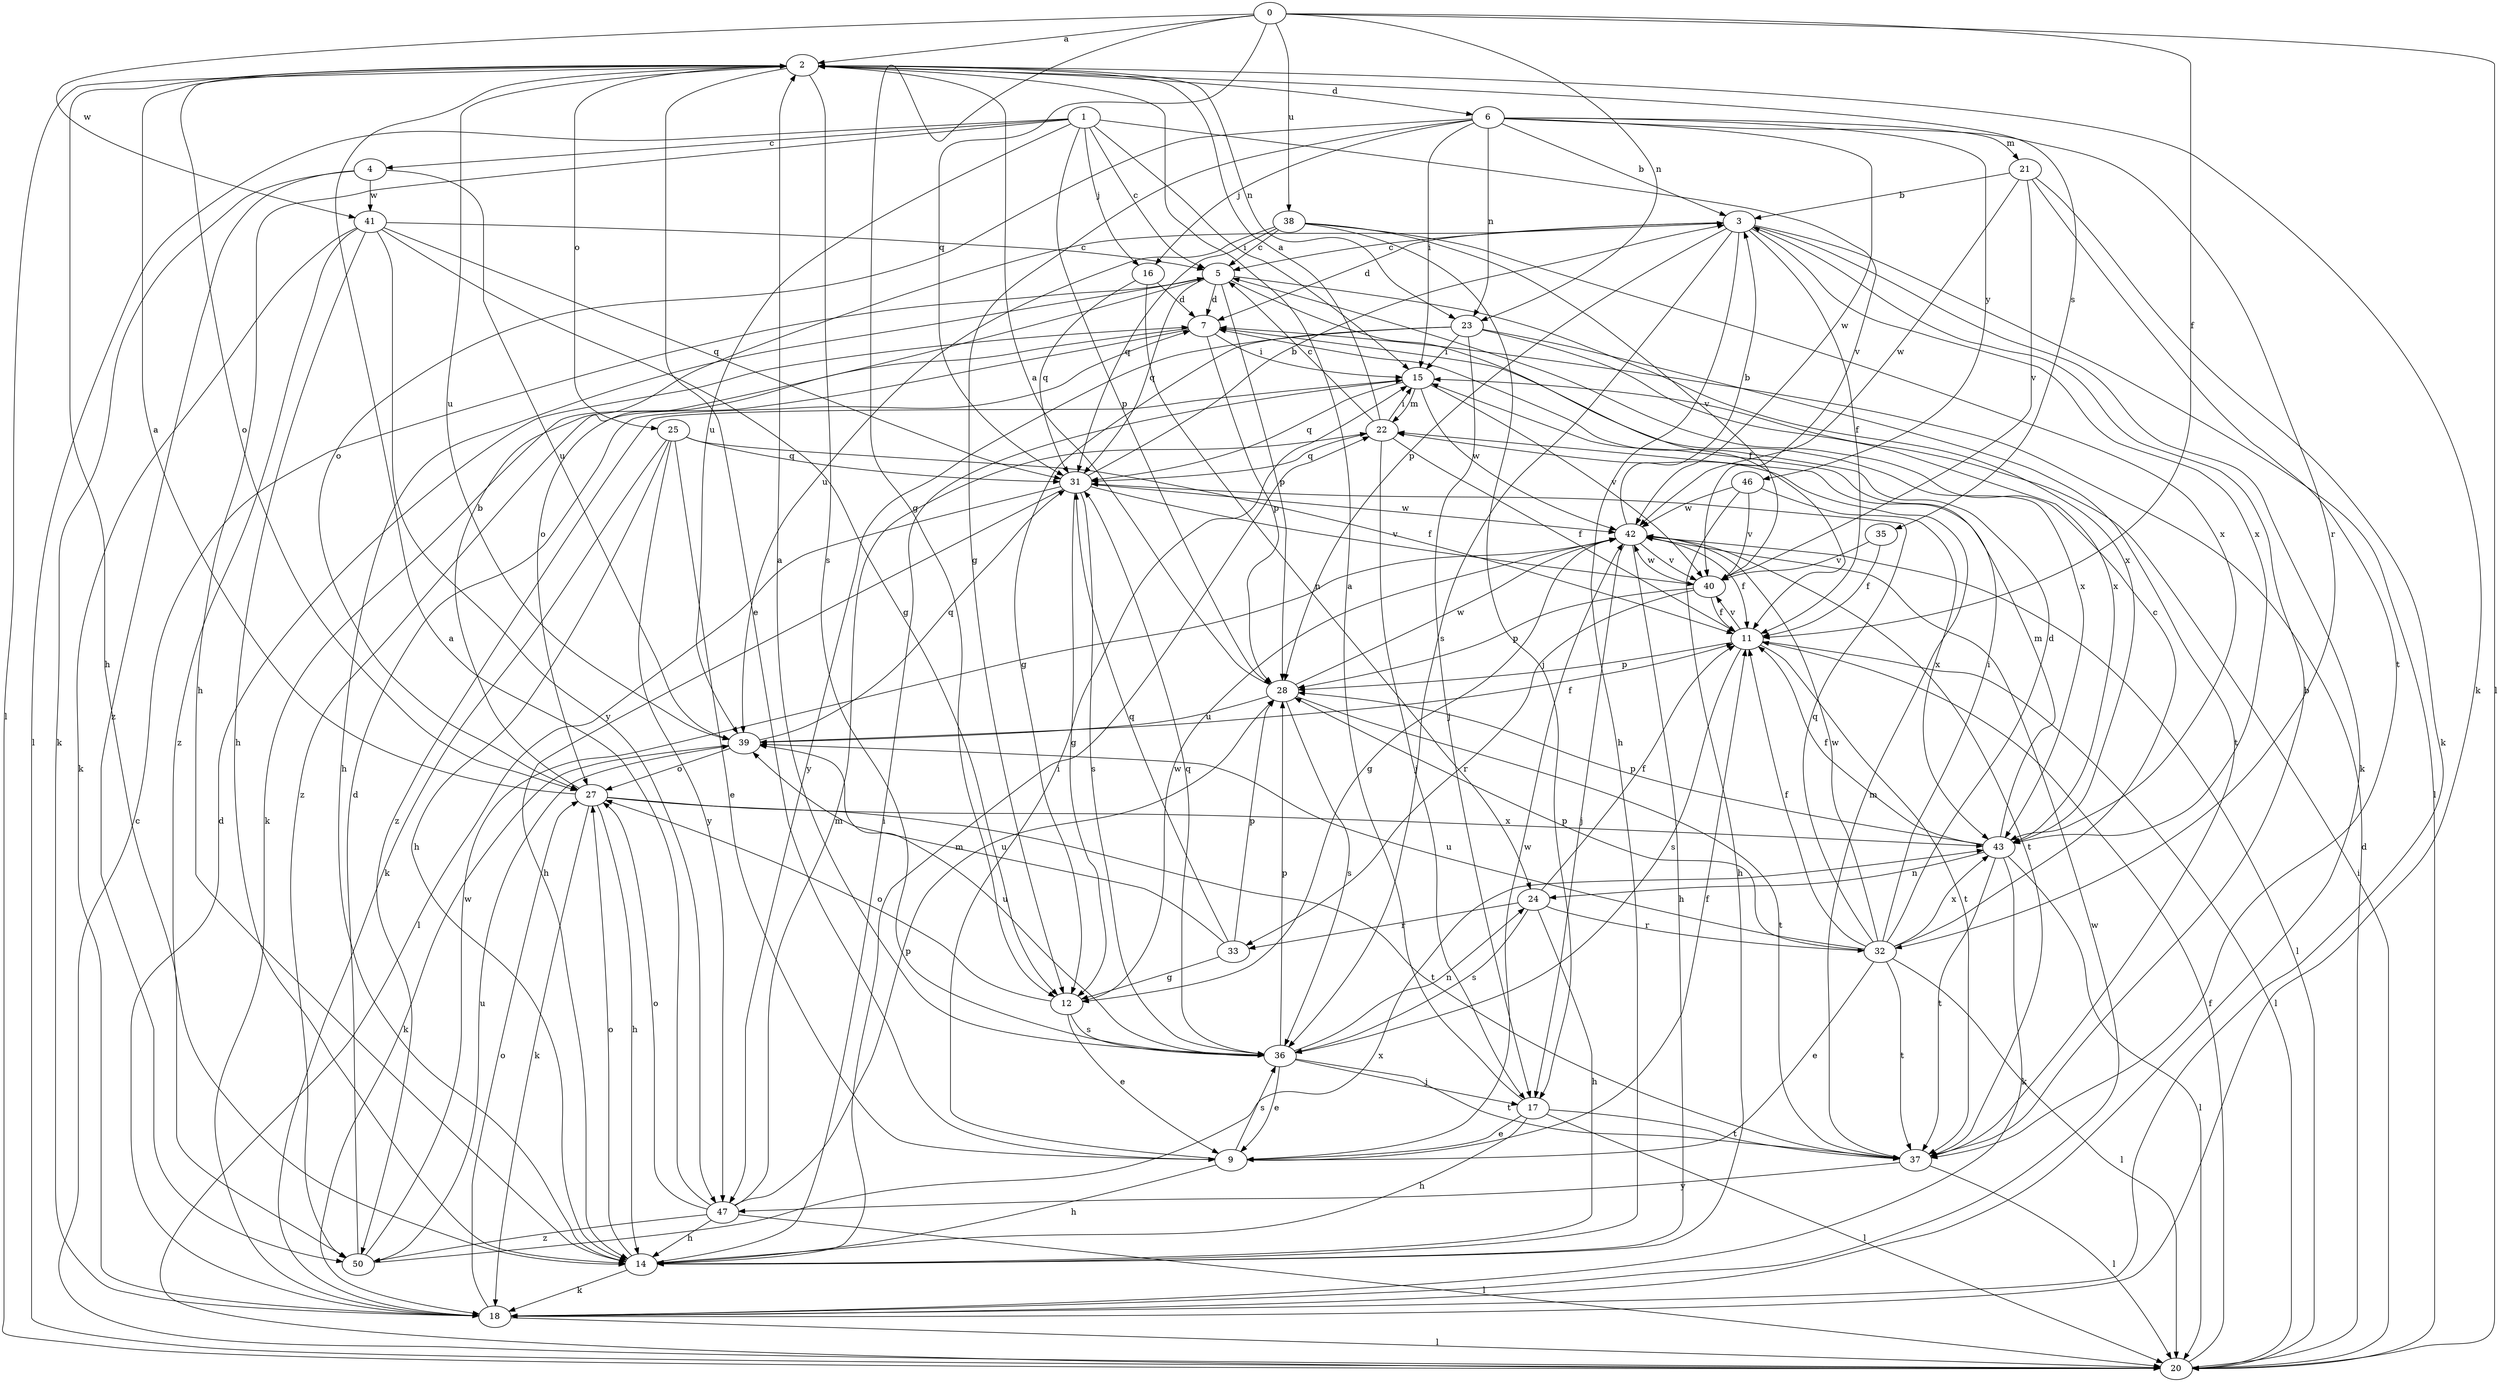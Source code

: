strict digraph  {
0;
1;
2;
3;
4;
5;
6;
7;
9;
11;
12;
14;
15;
16;
17;
18;
20;
21;
22;
23;
24;
25;
27;
28;
31;
32;
33;
35;
36;
37;
38;
39;
40;
41;
42;
43;
46;
47;
50;
0 -> 2  [label=a];
0 -> 11  [label=f];
0 -> 12  [label=g];
0 -> 20  [label=l];
0 -> 23  [label=n];
0 -> 31  [label=q];
0 -> 38  [label=u];
0 -> 41  [label=w];
1 -> 4  [label=c];
1 -> 5  [label=c];
1 -> 14  [label=h];
1 -> 15  [label=i];
1 -> 16  [label=j];
1 -> 20  [label=l];
1 -> 28  [label=p];
1 -> 39  [label=u];
1 -> 40  [label=v];
2 -> 6  [label=d];
2 -> 9  [label=e];
2 -> 14  [label=h];
2 -> 18  [label=k];
2 -> 20  [label=l];
2 -> 23  [label=n];
2 -> 25  [label=o];
2 -> 27  [label=o];
2 -> 35  [label=s];
2 -> 36  [label=s];
2 -> 39  [label=u];
3 -> 5  [label=c];
3 -> 7  [label=d];
3 -> 11  [label=f];
3 -> 14  [label=h];
3 -> 18  [label=k];
3 -> 20  [label=l];
3 -> 28  [label=p];
3 -> 36  [label=s];
3 -> 43  [label=x];
4 -> 18  [label=k];
4 -> 39  [label=u];
4 -> 41  [label=w];
4 -> 50  [label=z];
5 -> 7  [label=d];
5 -> 11  [label=f];
5 -> 14  [label=h];
5 -> 27  [label=o];
5 -> 28  [label=p];
5 -> 31  [label=q];
5 -> 43  [label=x];
6 -> 3  [label=b];
6 -> 12  [label=g];
6 -> 15  [label=i];
6 -> 16  [label=j];
6 -> 21  [label=m];
6 -> 23  [label=n];
6 -> 27  [label=o];
6 -> 32  [label=r];
6 -> 42  [label=w];
6 -> 46  [label=y];
7 -> 15  [label=i];
7 -> 18  [label=k];
7 -> 28  [label=p];
7 -> 43  [label=x];
7 -> 50  [label=z];
9 -> 11  [label=f];
9 -> 14  [label=h];
9 -> 15  [label=i];
9 -> 36  [label=s];
9 -> 42  [label=w];
11 -> 20  [label=l];
11 -> 28  [label=p];
11 -> 36  [label=s];
11 -> 37  [label=t];
11 -> 40  [label=v];
12 -> 9  [label=e];
12 -> 27  [label=o];
12 -> 36  [label=s];
12 -> 42  [label=w];
14 -> 15  [label=i];
14 -> 18  [label=k];
14 -> 22  [label=m];
14 -> 27  [label=o];
15 -> 22  [label=m];
15 -> 31  [label=q];
15 -> 40  [label=v];
15 -> 42  [label=w];
15 -> 50  [label=z];
16 -> 7  [label=d];
16 -> 24  [label=n];
16 -> 31  [label=q];
17 -> 2  [label=a];
17 -> 9  [label=e];
17 -> 14  [label=h];
17 -> 20  [label=l];
17 -> 37  [label=t];
18 -> 7  [label=d];
18 -> 20  [label=l];
18 -> 27  [label=o];
18 -> 42  [label=w];
20 -> 5  [label=c];
20 -> 7  [label=d];
20 -> 11  [label=f];
20 -> 15  [label=i];
21 -> 3  [label=b];
21 -> 18  [label=k];
21 -> 37  [label=t];
21 -> 40  [label=v];
21 -> 42  [label=w];
22 -> 2  [label=a];
22 -> 5  [label=c];
22 -> 11  [label=f];
22 -> 15  [label=i];
22 -> 17  [label=j];
22 -> 31  [label=q];
23 -> 12  [label=g];
23 -> 15  [label=i];
23 -> 17  [label=j];
23 -> 37  [label=t];
23 -> 43  [label=x];
23 -> 47  [label=y];
24 -> 11  [label=f];
24 -> 14  [label=h];
24 -> 32  [label=r];
24 -> 33  [label=r];
24 -> 36  [label=s];
25 -> 9  [label=e];
25 -> 11  [label=f];
25 -> 14  [label=h];
25 -> 18  [label=k];
25 -> 31  [label=q];
25 -> 47  [label=y];
27 -> 2  [label=a];
27 -> 3  [label=b];
27 -> 14  [label=h];
27 -> 18  [label=k];
27 -> 37  [label=t];
27 -> 43  [label=x];
28 -> 2  [label=a];
28 -> 36  [label=s];
28 -> 37  [label=t];
28 -> 39  [label=u];
28 -> 42  [label=w];
31 -> 3  [label=b];
31 -> 12  [label=g];
31 -> 14  [label=h];
31 -> 20  [label=l];
31 -> 36  [label=s];
31 -> 40  [label=v];
31 -> 42  [label=w];
32 -> 5  [label=c];
32 -> 7  [label=d];
32 -> 9  [label=e];
32 -> 11  [label=f];
32 -> 15  [label=i];
32 -> 20  [label=l];
32 -> 28  [label=p];
32 -> 31  [label=q];
32 -> 37  [label=t];
32 -> 39  [label=u];
32 -> 42  [label=w];
32 -> 43  [label=x];
33 -> 12  [label=g];
33 -> 28  [label=p];
33 -> 31  [label=q];
33 -> 39  [label=u];
35 -> 11  [label=f];
35 -> 40  [label=v];
36 -> 2  [label=a];
36 -> 9  [label=e];
36 -> 17  [label=j];
36 -> 24  [label=n];
36 -> 28  [label=p];
36 -> 31  [label=q];
36 -> 37  [label=t];
36 -> 39  [label=u];
37 -> 3  [label=b];
37 -> 20  [label=l];
37 -> 22  [label=m];
37 -> 47  [label=y];
38 -> 5  [label=c];
38 -> 17  [label=j];
38 -> 31  [label=q];
38 -> 39  [label=u];
38 -> 40  [label=v];
38 -> 43  [label=x];
39 -> 11  [label=f];
39 -> 18  [label=k];
39 -> 27  [label=o];
39 -> 31  [label=q];
40 -> 11  [label=f];
40 -> 28  [label=p];
40 -> 33  [label=r];
40 -> 42  [label=w];
41 -> 5  [label=c];
41 -> 12  [label=g];
41 -> 14  [label=h];
41 -> 18  [label=k];
41 -> 31  [label=q];
41 -> 47  [label=y];
41 -> 50  [label=z];
42 -> 3  [label=b];
42 -> 11  [label=f];
42 -> 12  [label=g];
42 -> 14  [label=h];
42 -> 17  [label=j];
42 -> 20  [label=l];
42 -> 37  [label=t];
42 -> 40  [label=v];
43 -> 11  [label=f];
43 -> 18  [label=k];
43 -> 20  [label=l];
43 -> 22  [label=m];
43 -> 24  [label=n];
43 -> 28  [label=p];
43 -> 37  [label=t];
46 -> 14  [label=h];
46 -> 40  [label=v];
46 -> 42  [label=w];
46 -> 43  [label=x];
47 -> 2  [label=a];
47 -> 14  [label=h];
47 -> 20  [label=l];
47 -> 22  [label=m];
47 -> 27  [label=o];
47 -> 28  [label=p];
47 -> 50  [label=z];
50 -> 7  [label=d];
50 -> 39  [label=u];
50 -> 42  [label=w];
50 -> 43  [label=x];
}
